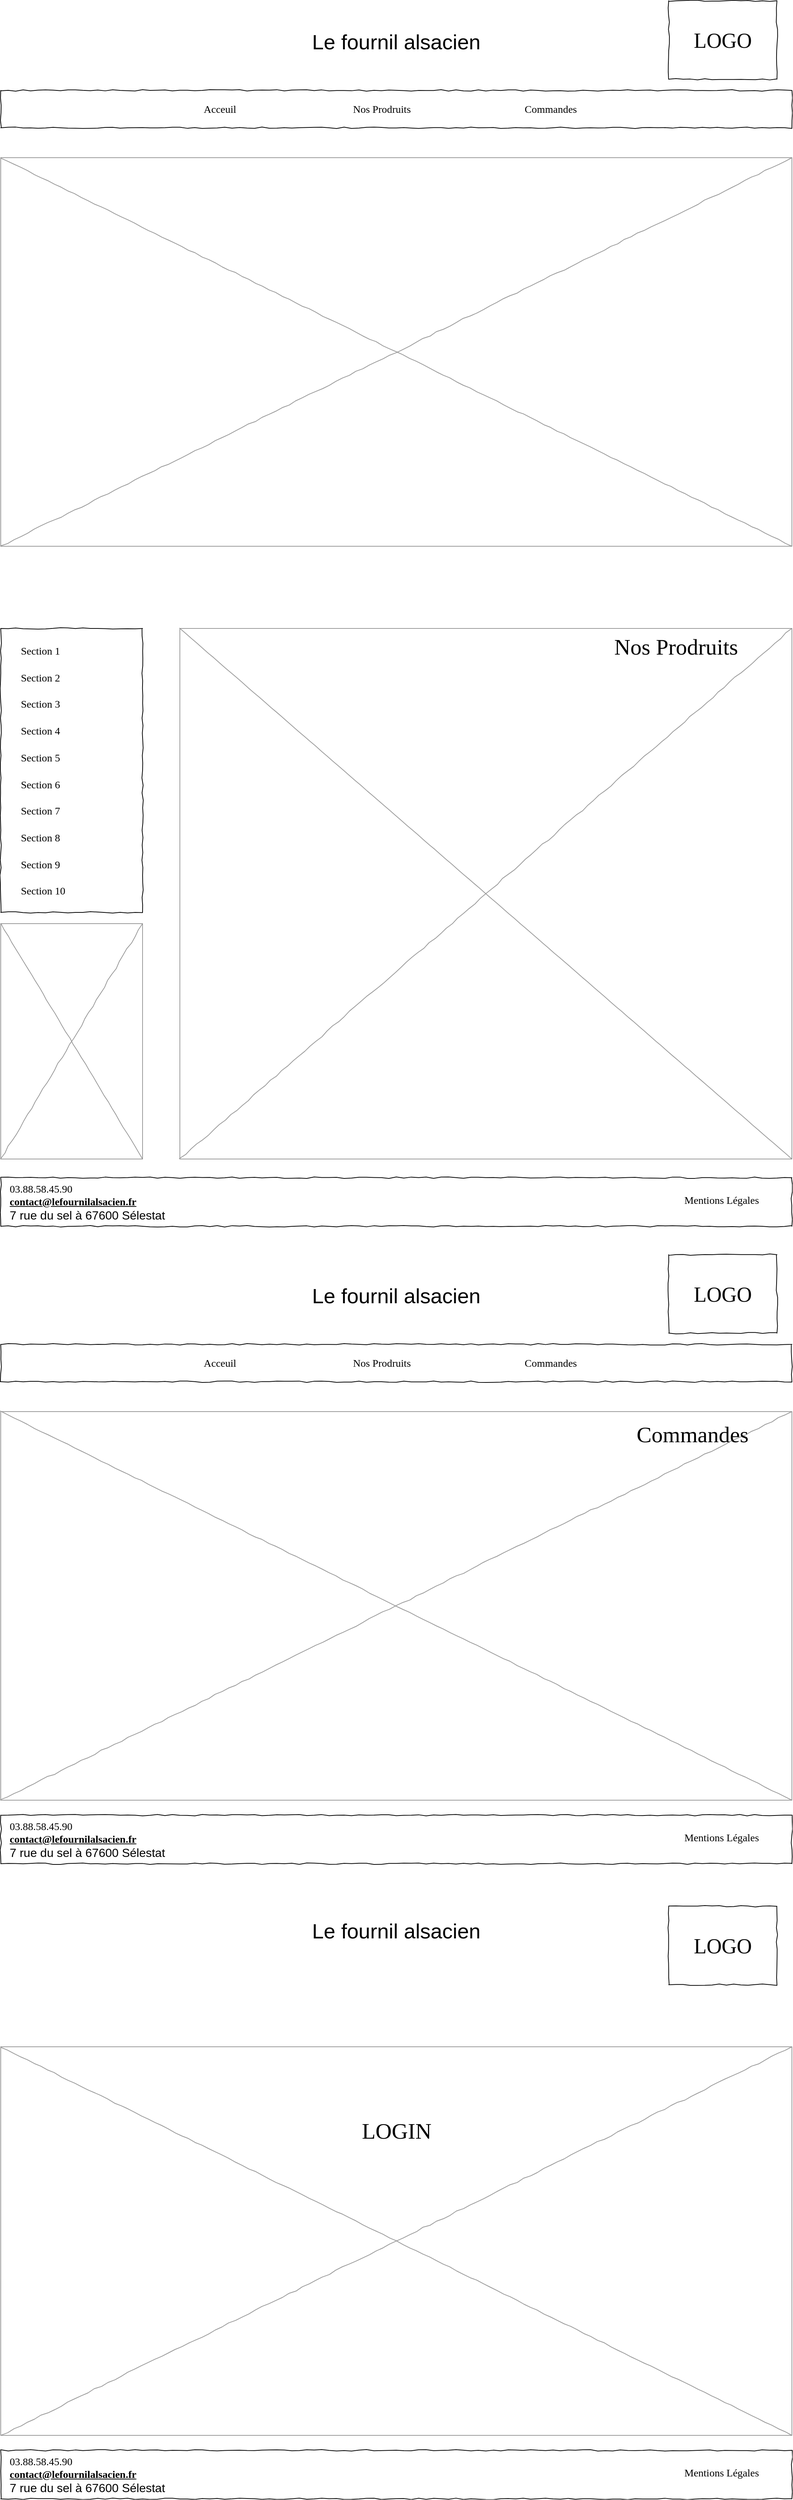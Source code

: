 <mxfile version="24.2.3" type="google">
  <diagram name="Page-1" id="03018318-947c-dd8e-b7a3-06fadd420f32">
    <mxGraphModel grid="1" page="1" gridSize="10" guides="1" tooltips="1" connect="1" arrows="1" fold="1" pageScale="1" pageWidth="1100" pageHeight="850" background="none" math="0" shadow="0">
      <root>
        <mxCell id="0" />
        <mxCell id="1" parent="0" />
        <mxCell id="iwVdMdtX2RprNID0rX2L-23" value="" style="whiteSpace=wrap;html=1;rounded=0;shadow=0;labelBackgroundColor=none;strokeWidth=1;fillColor=none;fontFamily=Verdana;fontSize=12;align=center;comic=1;" vertex="1" parent="1">
          <mxGeometry x="20" y="1615" width="1060" height="65" as="geometry" />
        </mxCell>
        <mxCell id="677b7b8949515195-2" value="LOGO" style="whiteSpace=wrap;html=1;rounded=0;shadow=0;labelBackgroundColor=none;strokeWidth=1;fontFamily=Verdana;fontSize=28;align=center;comic=1;" vertex="1" parent="1">
          <mxGeometry x="915" y="40" width="145" height="105" as="geometry" />
        </mxCell>
        <mxCell id="677b7b8949515195-10" value="" style="whiteSpace=wrap;html=1;rounded=0;shadow=0;labelBackgroundColor=none;strokeWidth=1;fillColor=none;fontFamily=Verdana;fontSize=12;align=center;comic=1;" vertex="1" parent="1">
          <mxGeometry x="20" y="160" width="1060" height="50" as="geometry" />
        </mxCell>
        <mxCell id="677b7b8949515195-11" value="Nos Prodruits" style="text;html=1;points=[];align=left;verticalAlign=top;spacingTop=-4;fontSize=14;fontFamily=Verdana" vertex="1" parent="1">
          <mxGeometry x="490" y="175" width="60" height="20" as="geometry" />
        </mxCell>
        <mxCell id="677b7b8949515195-12" value="Commandes" style="text;html=1;points=[];align=left;verticalAlign=top;spacingTop=-4;fontSize=14;fontFamily=Verdana" vertex="1" parent="1">
          <mxGeometry x="720" y="175" width="60" height="20" as="geometry" />
        </mxCell>
        <mxCell id="677b7b8949515195-16" value="" style="verticalLabelPosition=bottom;shadow=0;dashed=0;align=center;html=1;verticalAlign=top;strokeWidth=1;shape=mxgraph.mockup.graphics.simpleIcon;strokeColor=#999999;rounded=0;labelBackgroundColor=none;fontFamily=Verdana;fontSize=14;fontColor=#000000;comic=1;" vertex="1" parent="1">
          <mxGeometry x="20" y="250" width="1060" height="520" as="geometry" />
        </mxCell>
        <mxCell id="iwVdMdtX2RprNID0rX2L-1" value="&lt;font style=&quot;font-size: 28px;&quot;&gt;Le fournil alsacien&lt;/font&gt;" style="text;html=1;align=center;verticalAlign=middle;whiteSpace=wrap;rounded=0;" vertex="1" parent="1">
          <mxGeometry x="370" y="80" width="360" height="30" as="geometry" />
        </mxCell>
        <mxCell id="iwVdMdtX2RprNID0rX2L-3" value="03.88.58.45.90&lt;br&gt;&lt;b&gt;&lt;u&gt;contact@lefournilalsacien.fr&lt;br&gt;&lt;/u&gt;&lt;/b&gt;&lt;span style=&quot;font-size: 12pt; line-height: 107%; font-family: Aptos, sans-serif;&quot;&gt;7 rue du sel à 67600 Sélestat&lt;/span&gt;&lt;b&gt;&lt;u&gt;&lt;span style=&quot;font-size:12.0pt;line-height:107%;font-family:&amp;quot;Aptos&amp;quot;,sans-serif;&lt;br/&gt;mso-ascii-theme-font:minor-latin;mso-fareast-font-family:&amp;quot;Times New Roman&amp;quot;;&lt;br/&gt;mso-hansi-theme-font:minor-latin;mso-bidi-font-family:&amp;quot;Times New Roman&amp;quot;;&lt;br/&gt;color:#0563C1;mso-ansi-language:FR;mso-fareast-language:FR;mso-bidi-language:&lt;br/&gt;AR-SA&quot;&gt;&lt;br&gt;&lt;/span&gt;&lt;/u&gt;&lt;/b&gt;&lt;span style=&quot;font-size: 12pt; line-height: 107%; font-family: Aptos, sans-serif;&quot;&gt;&lt;/span&gt;" style="text;html=1;points=[];align=left;verticalAlign=top;spacingTop=-4;fontSize=14;fontFamily=Verdana" vertex="1" parent="1">
          <mxGeometry x="30" y="1620" width="450" height="20" as="geometry" />
        </mxCell>
        <mxCell id="iwVdMdtX2RprNID0rX2L-4" value="Mentions Légales" style="text;html=1;points=[];align=left;verticalAlign=top;spacingTop=-4;fontSize=14;fontFamily=Verdana" vertex="1" parent="1">
          <mxGeometry x="933.5" y="1635" width="126.5" height="20" as="geometry" />
        </mxCell>
        <mxCell id="iwVdMdtX2RprNID0rX2L-10" value="Acceuil" style="text;html=1;points=[];align=left;verticalAlign=top;spacingTop=-4;fontSize=14;fontFamily=Verdana" vertex="1" parent="1">
          <mxGeometry x="290" y="175" width="60" height="20" as="geometry" />
        </mxCell>
        <mxCell id="iwVdMdtX2RprNID0rX2L-11" value="" style="whiteSpace=wrap;html=1;rounded=0;shadow=0;labelBackgroundColor=none;strokeWidth=1;fillColor=none;fontFamily=Verdana;fontSize=12;align=center;comic=1;" vertex="1" parent="1">
          <mxGeometry x="20" y="880" width="190" height="380" as="geometry" />
        </mxCell>
        <mxCell id="iwVdMdtX2RprNID0rX2L-12" value="Section 1" style="text;html=1;points=[];align=left;verticalAlign=top;spacingTop=-4;fontSize=14;fontFamily=Verdana" vertex="1" parent="1">
          <mxGeometry x="45" y="900" width="170" height="20" as="geometry" />
        </mxCell>
        <mxCell id="iwVdMdtX2RprNID0rX2L-13" value="Section 2" style="text;html=1;points=[];align=left;verticalAlign=top;spacingTop=-4;fontSize=14;fontFamily=Verdana" vertex="1" parent="1">
          <mxGeometry x="45" y="936" width="170" height="20" as="geometry" />
        </mxCell>
        <mxCell id="iwVdMdtX2RprNID0rX2L-14" value="Section 3" style="text;html=1;points=[];align=left;verticalAlign=top;spacingTop=-4;fontSize=14;fontFamily=Verdana" vertex="1" parent="1">
          <mxGeometry x="45" y="971" width="170" height="20" as="geometry" />
        </mxCell>
        <mxCell id="iwVdMdtX2RprNID0rX2L-15" value="Section 4" style="text;html=1;points=[];align=left;verticalAlign=top;spacingTop=-4;fontSize=14;fontFamily=Verdana" vertex="1" parent="1">
          <mxGeometry x="45" y="1007" width="170" height="20" as="geometry" />
        </mxCell>
        <mxCell id="iwVdMdtX2RprNID0rX2L-16" value="Section 7" style="text;html=1;points=[];align=left;verticalAlign=top;spacingTop=-4;fontSize=14;fontFamily=Verdana" vertex="1" parent="1">
          <mxGeometry x="45" y="1114" width="170" height="20" as="geometry" />
        </mxCell>
        <mxCell id="iwVdMdtX2RprNID0rX2L-17" value="Section 8" style="text;html=1;points=[];align=left;verticalAlign=top;spacingTop=-4;fontSize=14;fontFamily=Verdana" vertex="1" parent="1">
          <mxGeometry x="45" y="1150" width="170" height="20" as="geometry" />
        </mxCell>
        <mxCell id="iwVdMdtX2RprNID0rX2L-18" value="Section 9" style="text;html=1;points=[];align=left;verticalAlign=top;spacingTop=-4;fontSize=14;fontFamily=Verdana" vertex="1" parent="1">
          <mxGeometry x="45" y="1186" width="170" height="20" as="geometry" />
        </mxCell>
        <mxCell id="iwVdMdtX2RprNID0rX2L-19" value="Section 10" style="text;html=1;points=[];align=left;verticalAlign=top;spacingTop=-4;fontSize=14;fontFamily=Verdana" vertex="1" parent="1">
          <mxGeometry x="45" y="1221" width="170" height="20" as="geometry" />
        </mxCell>
        <mxCell id="iwVdMdtX2RprNID0rX2L-20" value="Section 5" style="text;html=1;points=[];align=left;verticalAlign=top;spacingTop=-4;fontSize=14;fontFamily=Verdana" vertex="1" parent="1">
          <mxGeometry x="45" y="1043" width="170" height="20" as="geometry" />
        </mxCell>
        <mxCell id="iwVdMdtX2RprNID0rX2L-21" value="Section 6" style="text;html=1;points=[];align=left;verticalAlign=top;spacingTop=-4;fontSize=14;fontFamily=Verdana" vertex="1" parent="1">
          <mxGeometry x="45" y="1079" width="170" height="20" as="geometry" />
        </mxCell>
        <mxCell id="iwVdMdtX2RprNID0rX2L-32" value="" style="verticalLabelPosition=bottom;shadow=0;dashed=0;align=center;html=1;verticalAlign=top;strokeWidth=1;shape=mxgraph.mockup.graphics.simpleIcon;strokeColor=#999999;rounded=0;labelBackgroundColor=none;fontFamily=Verdana;fontSize=14;fontColor=#000000;comic=1;" vertex="1" parent="1">
          <mxGeometry x="260" y="880" width="820" height="710" as="geometry" />
        </mxCell>
        <mxCell id="iwVdMdtX2RprNID0rX2L-30" value="&lt;p style=&quot;line-height: 120%;&quot;&gt;&lt;font style=&quot;font-size: 30px;&quot;&gt;Nos Prodruits&lt;/font&gt;&lt;/p&gt;" style="text;html=1;points=[];align=left;verticalAlign=top;spacingTop=-4;fontSize=14;fontFamily=Verdana" vertex="1" parent="1">
          <mxGeometry x="840" y="880" width="230" height="70" as="geometry" />
        </mxCell>
        <mxCell id="iwVdMdtX2RprNID0rX2L-33" value="" style="verticalLabelPosition=bottom;shadow=0;dashed=0;align=center;html=1;verticalAlign=top;strokeWidth=1;shape=mxgraph.mockup.graphics.simpleIcon;strokeColor=#999999;rounded=0;labelBackgroundColor=none;fontFamily=Verdana;fontSize=14;fontColor=#000000;comic=1;" vertex="1" parent="1">
          <mxGeometry x="20" y="1275" width="190" height="315" as="geometry" />
        </mxCell>
        <mxCell id="iwVdMdtX2RprNID0rX2L-34" value="LOGO" style="whiteSpace=wrap;html=1;rounded=0;shadow=0;labelBackgroundColor=none;strokeWidth=1;fontFamily=Verdana;fontSize=28;align=center;comic=1;" vertex="1" parent="1">
          <mxGeometry x="915" y="1718" width="145" height="105" as="geometry" />
        </mxCell>
        <mxCell id="iwVdMdtX2RprNID0rX2L-35" value="" style="whiteSpace=wrap;html=1;rounded=0;shadow=0;labelBackgroundColor=none;strokeWidth=1;fillColor=none;fontFamily=Verdana;fontSize=12;align=center;comic=1;" vertex="1" parent="1">
          <mxGeometry x="20" y="1838" width="1060" height="50" as="geometry" />
        </mxCell>
        <mxCell id="iwVdMdtX2RprNID0rX2L-36" value="Nos Prodruits" style="text;html=1;points=[];align=left;verticalAlign=top;spacingTop=-4;fontSize=14;fontFamily=Verdana" vertex="1" parent="1">
          <mxGeometry x="490" y="1853" width="60" height="20" as="geometry" />
        </mxCell>
        <mxCell id="iwVdMdtX2RprNID0rX2L-37" value="Commandes" style="text;html=1;points=[];align=left;verticalAlign=top;spacingTop=-4;fontSize=14;fontFamily=Verdana" vertex="1" parent="1">
          <mxGeometry x="720" y="1853" width="60" height="20" as="geometry" />
        </mxCell>
        <mxCell id="iwVdMdtX2RprNID0rX2L-38" value="" style="verticalLabelPosition=bottom;shadow=0;dashed=0;align=center;html=1;verticalAlign=top;strokeWidth=1;shape=mxgraph.mockup.graphics.simpleIcon;strokeColor=#999999;rounded=0;labelBackgroundColor=none;fontFamily=Verdana;fontSize=14;fontColor=#000000;comic=1;" vertex="1" parent="1">
          <mxGeometry x="20" y="1928" width="1060" height="520" as="geometry" />
        </mxCell>
        <mxCell id="iwVdMdtX2RprNID0rX2L-39" value="&lt;font style=&quot;font-size: 28px;&quot;&gt;Le fournil alsacien&lt;/font&gt;" style="text;html=1;align=center;verticalAlign=middle;whiteSpace=wrap;rounded=0;" vertex="1" parent="1">
          <mxGeometry x="370" y="1758" width="360" height="30" as="geometry" />
        </mxCell>
        <mxCell id="iwVdMdtX2RprNID0rX2L-40" value="Acceuil" style="text;html=1;points=[];align=left;verticalAlign=top;spacingTop=-4;fontSize=14;fontFamily=Verdana" vertex="1" parent="1">
          <mxGeometry x="290" y="1853" width="60" height="20" as="geometry" />
        </mxCell>
        <mxCell id="iwVdMdtX2RprNID0rX2L-41" value="&lt;font style=&quot;font-size: 30px;&quot;&gt;Commandes&lt;/font&gt;" style="text;html=1;points=[];align=left;verticalAlign=top;spacingTop=-4;fontSize=14;fontFamily=Verdana" vertex="1" parent="1">
          <mxGeometry x="870" y="1938" width="200" height="120" as="geometry" />
        </mxCell>
        <mxCell id="iwVdMdtX2RprNID0rX2L-42" value="" style="whiteSpace=wrap;html=1;rounded=0;shadow=0;labelBackgroundColor=none;strokeWidth=1;fillColor=none;fontFamily=Verdana;fontSize=12;align=center;comic=1;" vertex="1" parent="1">
          <mxGeometry x="20" y="2468" width="1060" height="65" as="geometry" />
        </mxCell>
        <mxCell id="iwVdMdtX2RprNID0rX2L-43" value="03.88.58.45.90&lt;br&gt;&lt;b&gt;&lt;u&gt;contact@lefournilalsacien.fr&lt;br&gt;&lt;/u&gt;&lt;/b&gt;&lt;span style=&quot;font-size: 12pt; line-height: 107%; font-family: Aptos, sans-serif;&quot;&gt;7 rue du sel à 67600 Sélestat&lt;/span&gt;&lt;b&gt;&lt;u&gt;&lt;span style=&quot;font-size:12.0pt;line-height:107%;font-family:&amp;quot;Aptos&amp;quot;,sans-serif;&lt;br/&gt;mso-ascii-theme-font:minor-latin;mso-fareast-font-family:&amp;quot;Times New Roman&amp;quot;;&lt;br/&gt;mso-hansi-theme-font:minor-latin;mso-bidi-font-family:&amp;quot;Times New Roman&amp;quot;;&lt;br/&gt;color:#0563C1;mso-ansi-language:FR;mso-fareast-language:FR;mso-bidi-language:&lt;br/&gt;AR-SA&quot;&gt;&lt;br&gt;&lt;/span&gt;&lt;/u&gt;&lt;/b&gt;&lt;span style=&quot;font-size: 12pt; line-height: 107%; font-family: Aptos, sans-serif;&quot;&gt;&lt;/span&gt;" style="text;html=1;points=[];align=left;verticalAlign=top;spacingTop=-4;fontSize=14;fontFamily=Verdana" vertex="1" parent="1">
          <mxGeometry x="30" y="2473" width="450" height="20" as="geometry" />
        </mxCell>
        <mxCell id="iwVdMdtX2RprNID0rX2L-44" value="Mentions Légales" style="text;html=1;points=[];align=left;verticalAlign=top;spacingTop=-4;fontSize=14;fontFamily=Verdana" vertex="1" parent="1">
          <mxGeometry x="933.5" y="2488" width="126.5" height="20" as="geometry" />
        </mxCell>
        <mxCell id="iwVdMdtX2RprNID0rX2L-45" value="LOGO" style="whiteSpace=wrap;html=1;rounded=0;shadow=0;labelBackgroundColor=none;strokeWidth=1;fontFamily=Verdana;fontSize=28;align=center;comic=1;" vertex="1" parent="1">
          <mxGeometry x="915" y="2590" width="145" height="105" as="geometry" />
        </mxCell>
        <mxCell id="iwVdMdtX2RprNID0rX2L-49" value="" style="verticalLabelPosition=bottom;shadow=0;dashed=0;align=center;html=1;verticalAlign=top;strokeWidth=1;shape=mxgraph.mockup.graphics.simpleIcon;strokeColor=#999999;rounded=0;labelBackgroundColor=none;fontFamily=Verdana;fontSize=14;fontColor=#000000;comic=1;" vertex="1" parent="1">
          <mxGeometry x="20" y="2778" width="1060" height="520" as="geometry" />
        </mxCell>
        <mxCell id="iwVdMdtX2RprNID0rX2L-50" value="&lt;font style=&quot;font-size: 28px;&quot;&gt;Le fournil alsacien&lt;/font&gt;" style="text;html=1;align=center;verticalAlign=middle;whiteSpace=wrap;rounded=0;" vertex="1" parent="1">
          <mxGeometry x="370" y="2608" width="360" height="30" as="geometry" />
        </mxCell>
        <mxCell id="iwVdMdtX2RprNID0rX2L-52" value="&lt;font style=&quot;font-size: 30px;&quot;&gt;LOGIN&lt;/font&gt;" style="text;html=1;points=[];align=center;verticalAlign=top;spacingTop=-4;fontSize=14;fontFamily=Verdana" vertex="1" parent="1">
          <mxGeometry x="450" y="2870" width="200" height="120" as="geometry" />
        </mxCell>
        <mxCell id="iwVdMdtX2RprNID0rX2L-53" value="" style="whiteSpace=wrap;html=1;rounded=0;shadow=0;labelBackgroundColor=none;strokeWidth=1;fillColor=none;fontFamily=Verdana;fontSize=12;align=center;comic=1;" vertex="1" parent="1">
          <mxGeometry x="20" y="3318" width="1060" height="65" as="geometry" />
        </mxCell>
        <mxCell id="iwVdMdtX2RprNID0rX2L-54" value="03.88.58.45.90&lt;br&gt;&lt;b&gt;&lt;u&gt;contact@lefournilalsacien.fr&lt;br&gt;&lt;/u&gt;&lt;/b&gt;&lt;span style=&quot;font-size: 12pt; line-height: 107%; font-family: Aptos, sans-serif;&quot;&gt;7 rue du sel à 67600 Sélestat&lt;/span&gt;&lt;b&gt;&lt;u&gt;&lt;span style=&quot;font-size:12.0pt;line-height:107%;font-family:&amp;quot;Aptos&amp;quot;,sans-serif;&lt;br/&gt;mso-ascii-theme-font:minor-latin;mso-fareast-font-family:&amp;quot;Times New Roman&amp;quot;;&lt;br/&gt;mso-hansi-theme-font:minor-latin;mso-bidi-font-family:&amp;quot;Times New Roman&amp;quot;;&lt;br/&gt;color:#0563C1;mso-ansi-language:FR;mso-fareast-language:FR;mso-bidi-language:&lt;br/&gt;AR-SA&quot;&gt;&lt;br&gt;&lt;/span&gt;&lt;/u&gt;&lt;/b&gt;&lt;span style=&quot;font-size: 12pt; line-height: 107%; font-family: Aptos, sans-serif;&quot;&gt;&lt;/span&gt;" style="text;html=1;points=[];align=left;verticalAlign=top;spacingTop=-4;fontSize=14;fontFamily=Verdana" vertex="1" parent="1">
          <mxGeometry x="30" y="3323" width="450" height="20" as="geometry" />
        </mxCell>
        <mxCell id="iwVdMdtX2RprNID0rX2L-55" value="Mentions Légales" style="text;html=1;points=[];align=left;verticalAlign=top;spacingTop=-4;fontSize=14;fontFamily=Verdana" vertex="1" parent="1">
          <mxGeometry x="933.5" y="3338" width="126.5" height="20" as="geometry" />
        </mxCell>
      </root>
    </mxGraphModel>
  </diagram>
</mxfile>
